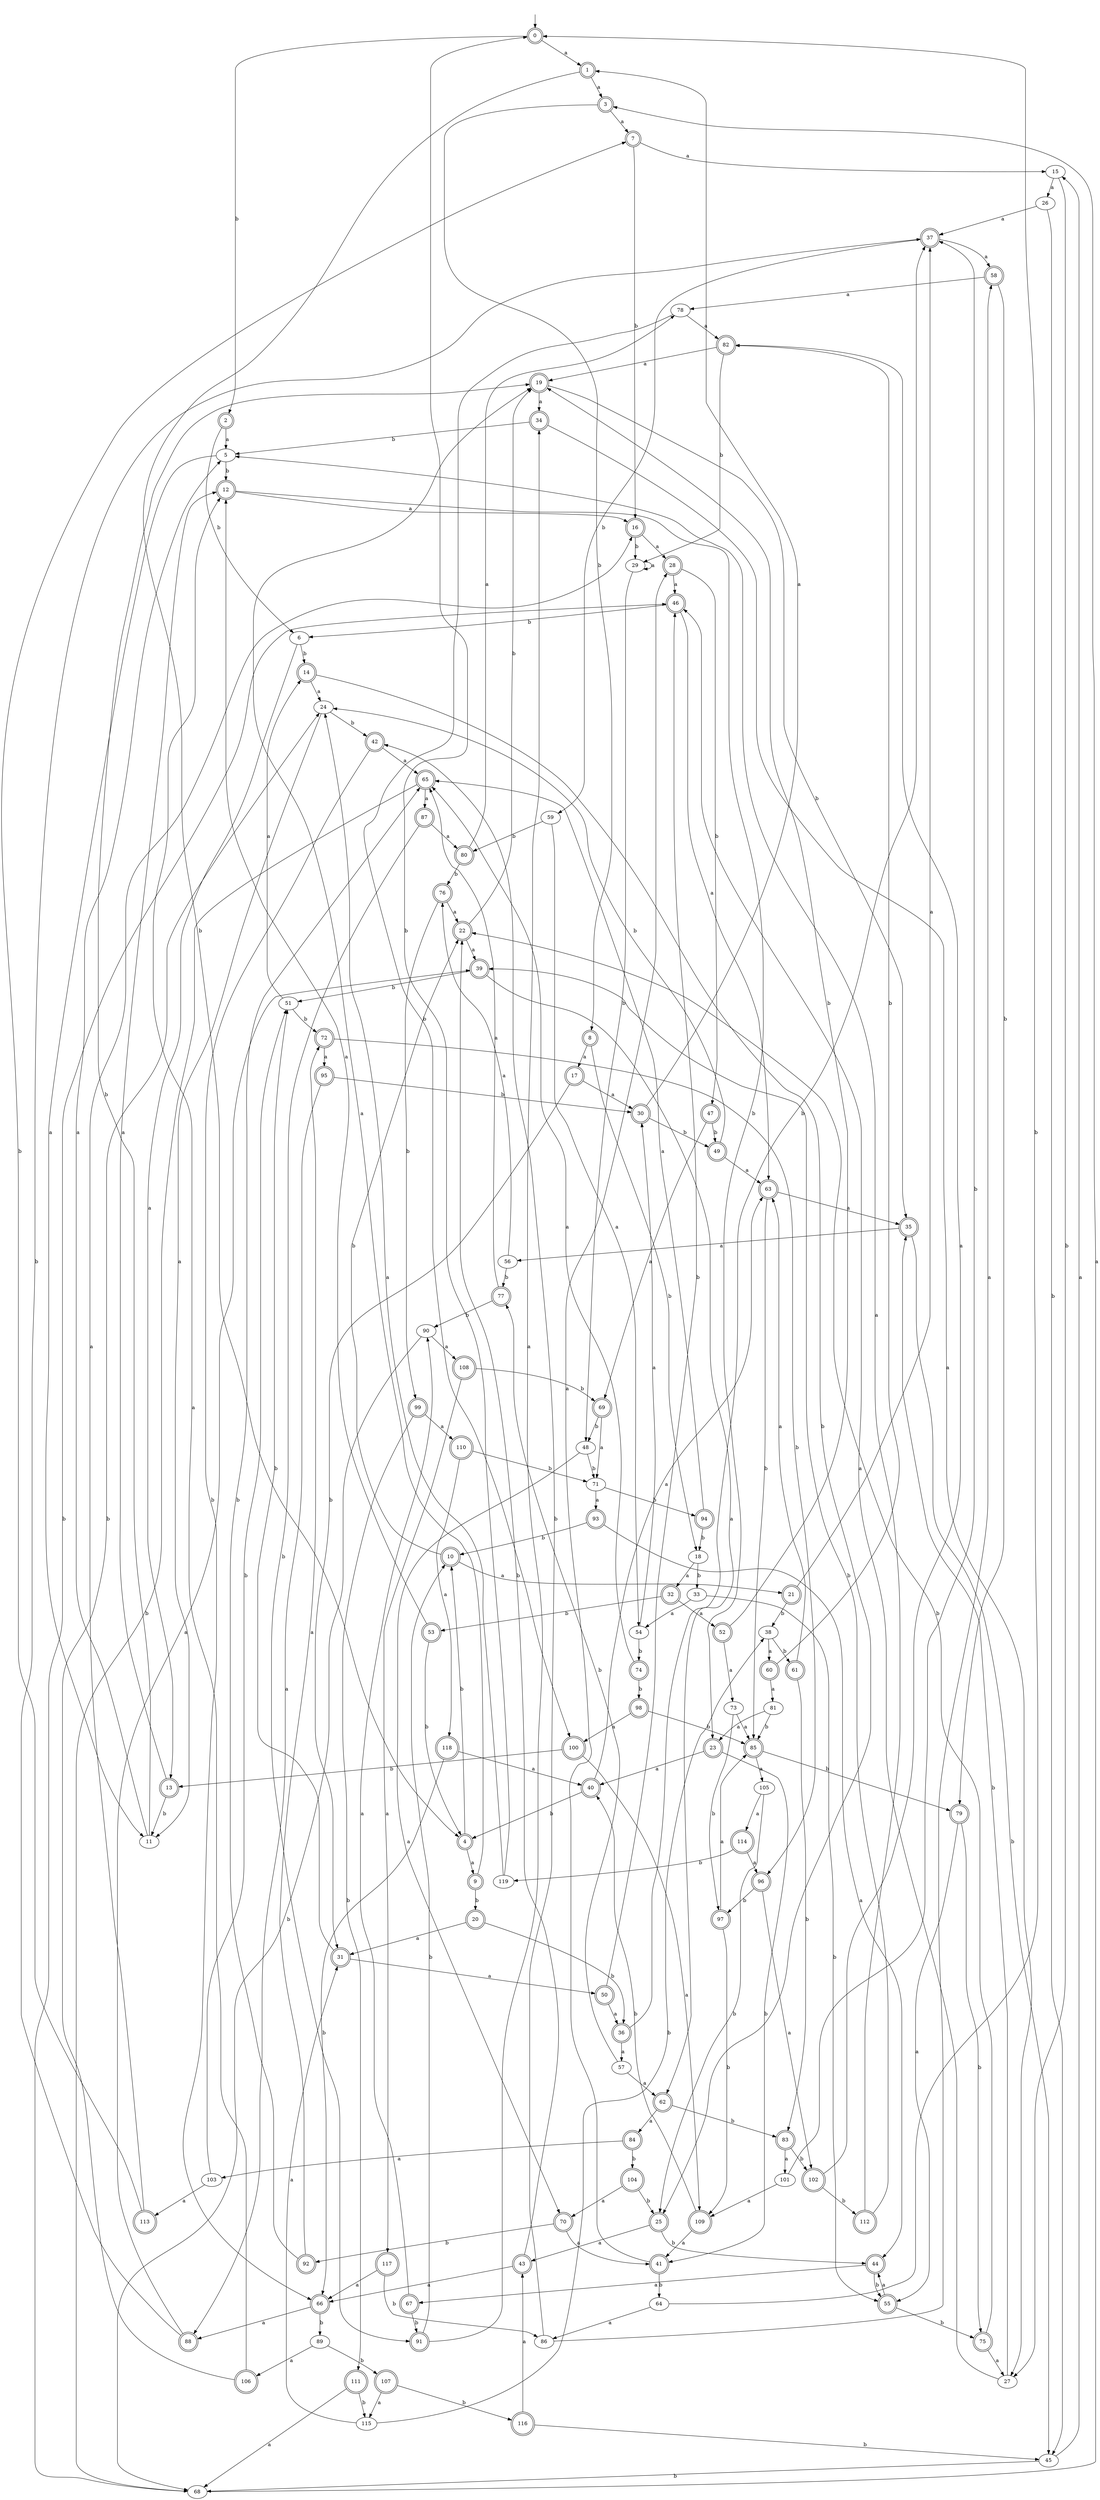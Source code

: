 digraph RandomDFA {
  __start0 [label="", shape=none];
  __start0 -> 0 [label=""];
  0 [shape=circle] [shape=doublecircle]
  0 -> 1 [label="a"]
  0 -> 2 [label="b"]
  1 [shape=doublecircle]
  1 -> 3 [label="a"]
  1 -> 4 [label="b"]
  2 [shape=doublecircle]
  2 -> 5 [label="a"]
  2 -> 6 [label="b"]
  3 [shape=doublecircle]
  3 -> 7 [label="a"]
  3 -> 8 [label="b"]
  4 [shape=doublecircle]
  4 -> 9 [label="a"]
  4 -> 10 [label="b"]
  5
  5 -> 11 [label="a"]
  5 -> 12 [label="b"]
  6
  6 -> 13 [label="a"]
  6 -> 14 [label="b"]
  7 [shape=doublecircle]
  7 -> 15 [label="a"]
  7 -> 16 [label="b"]
  8 [shape=doublecircle]
  8 -> 17 [label="a"]
  8 -> 18 [label="b"]
  9 [shape=doublecircle]
  9 -> 19 [label="a"]
  9 -> 20 [label="b"]
  10 [shape=doublecircle]
  10 -> 21 [label="a"]
  10 -> 22 [label="b"]
  11
  11 -> 5 [label="a"]
  11 -> 19 [label="b"]
  12 [shape=doublecircle]
  12 -> 16 [label="a"]
  12 -> 23 [label="b"]
  13 [shape=doublecircle]
  13 -> 12 [label="a"]
  13 -> 11 [label="b"]
  14 [shape=doublecircle]
  14 -> 24 [label="a"]
  14 -> 25 [label="b"]
  15
  15 -> 26 [label="a"]
  15 -> 27 [label="b"]
  16 [shape=doublecircle]
  16 -> 28 [label="a"]
  16 -> 29 [label="b"]
  17 [shape=doublecircle]
  17 -> 30 [label="a"]
  17 -> 31 [label="b"]
  18
  18 -> 32 [label="a"]
  18 -> 33 [label="b"]
  19 [shape=doublecircle]
  19 -> 34 [label="a"]
  19 -> 35 [label="b"]
  20 [shape=doublecircle]
  20 -> 31 [label="a"]
  20 -> 36 [label="b"]
  21 [shape=doublecircle]
  21 -> 37 [label="a"]
  21 -> 38 [label="b"]
  22 [shape=doublecircle]
  22 -> 39 [label="a"]
  22 -> 19 [label="b"]
  23 [shape=doublecircle]
  23 -> 40 [label="a"]
  23 -> 41 [label="b"]
  24
  24 -> 11 [label="a"]
  24 -> 42 [label="b"]
  25 [shape=doublecircle]
  25 -> 43 [label="a"]
  25 -> 44 [label="b"]
  26
  26 -> 37 [label="a"]
  26 -> 45 [label="b"]
  27
  27 -> 46 [label="a"]
  27 -> 35 [label="b"]
  28 [shape=doublecircle]
  28 -> 46 [label="a"]
  28 -> 47 [label="b"]
  29
  29 -> 29 [label="a"]
  29 -> 48 [label="b"]
  30 [shape=doublecircle]
  30 -> 1 [label="a"]
  30 -> 49 [label="b"]
  31 [shape=doublecircle]
  31 -> 50 [label="a"]
  31 -> 51 [label="b"]
  32 [shape=doublecircle]
  32 -> 52 [label="a"]
  32 -> 53 [label="b"]
  33
  33 -> 54 [label="a"]
  33 -> 55 [label="b"]
  34 [shape=doublecircle]
  34 -> 27 [label="a"]
  34 -> 5 [label="b"]
  35 [shape=doublecircle]
  35 -> 56 [label="a"]
  35 -> 45 [label="b"]
  36 [shape=doublecircle]
  36 -> 57 [label="a"]
  36 -> 37 [label="b"]
  37 [shape=doublecircle]
  37 -> 58 [label="a"]
  37 -> 59 [label="b"]
  38
  38 -> 60 [label="a"]
  38 -> 61 [label="b"]
  39 [shape=doublecircle]
  39 -> 62 [label="a"]
  39 -> 51 [label="b"]
  40 [shape=doublecircle]
  40 -> 63 [label="a"]
  40 -> 4 [label="b"]
  41 [shape=doublecircle]
  41 -> 28 [label="a"]
  41 -> 64 [label="b"]
  42 [shape=doublecircle]
  42 -> 65 [label="a"]
  42 -> 66 [label="b"]
  43 [shape=doublecircle]
  43 -> 66 [label="a"]
  43 -> 22 [label="b"]
  44 [shape=doublecircle]
  44 -> 67 [label="a"]
  44 -> 55 [label="b"]
  45
  45 -> 15 [label="a"]
  45 -> 68 [label="b"]
  46 [shape=doublecircle]
  46 -> 63 [label="a"]
  46 -> 6 [label="b"]
  47 [shape=doublecircle]
  47 -> 69 [label="a"]
  47 -> 49 [label="b"]
  48
  48 -> 70 [label="a"]
  48 -> 71 [label="b"]
  49 [shape=doublecircle]
  49 -> 63 [label="a"]
  49 -> 24 [label="b"]
  50 [shape=doublecircle]
  50 -> 36 [label="a"]
  50 -> 46 [label="b"]
  51
  51 -> 14 [label="a"]
  51 -> 72 [label="b"]
  52 [shape=doublecircle]
  52 -> 73 [label="a"]
  52 -> 19 [label="b"]
  53 [shape=doublecircle]
  53 -> 12 [label="a"]
  53 -> 4 [label="b"]
  54
  54 -> 30 [label="a"]
  54 -> 74 [label="b"]
  55 [shape=doublecircle]
  55 -> 44 [label="a"]
  55 -> 75 [label="b"]
  56
  56 -> 76 [label="a"]
  56 -> 77 [label="b"]
  57
  57 -> 62 [label="a"]
  57 -> 77 [label="b"]
  58 [shape=doublecircle]
  58 -> 78 [label="a"]
  58 -> 79 [label="b"]
  59
  59 -> 54 [label="a"]
  59 -> 80 [label="b"]
  60 [shape=doublecircle]
  60 -> 81 [label="a"]
  60 -> 82 [label="b"]
  61 [shape=doublecircle]
  61 -> 63 [label="a"]
  61 -> 83 [label="b"]
  62 [shape=doublecircle]
  62 -> 84 [label="a"]
  62 -> 83 [label="b"]
  63 [shape=doublecircle]
  63 -> 35 [label="a"]
  63 -> 85 [label="b"]
  64
  64 -> 86 [label="a"]
  64 -> 0 [label="b"]
  65 [shape=doublecircle]
  65 -> 87 [label="a"]
  65 -> 68 [label="b"]
  66 [shape=doublecircle]
  66 -> 88 [label="a"]
  66 -> 89 [label="b"]
  67 [shape=doublecircle]
  67 -> 90 [label="a"]
  67 -> 91 [label="b"]
  68
  68 -> 3 [label="a"]
  68 -> 46 [label="b"]
  69 [shape=doublecircle]
  69 -> 71 [label="a"]
  69 -> 48 [label="b"]
  70 [shape=doublecircle]
  70 -> 41 [label="a"]
  70 -> 92 [label="b"]
  71
  71 -> 93 [label="a"]
  71 -> 94 [label="b"]
  72 [shape=doublecircle]
  72 -> 95 [label="a"]
  72 -> 96 [label="b"]
  73
  73 -> 85 [label="a"]
  73 -> 97 [label="b"]
  74 [shape=doublecircle]
  74 -> 65 [label="a"]
  74 -> 98 [label="b"]
  75 [shape=doublecircle]
  75 -> 27 [label="a"]
  75 -> 22 [label="b"]
  76 [shape=doublecircle]
  76 -> 22 [label="a"]
  76 -> 99 [label="b"]
  77 [shape=doublecircle]
  77 -> 65 [label="a"]
  77 -> 90 [label="b"]
  78
  78 -> 82 [label="a"]
  78 -> 100 [label="b"]
  79 [shape=doublecircle]
  79 -> 55 [label="a"]
  79 -> 75 [label="b"]
  80 [shape=doublecircle]
  80 -> 78 [label="a"]
  80 -> 76 [label="b"]
  81
  81 -> 23 [label="a"]
  81 -> 85 [label="b"]
  82 [shape=doublecircle]
  82 -> 19 [label="a"]
  82 -> 29 [label="b"]
  83 [shape=doublecircle]
  83 -> 101 [label="a"]
  83 -> 102 [label="b"]
  84 [shape=doublecircle]
  84 -> 103 [label="a"]
  84 -> 104 [label="b"]
  85 [shape=doublecircle]
  85 -> 105 [label="a"]
  85 -> 79 [label="b"]
  86
  86 -> 58 [label="a"]
  86 -> 42 [label="b"]
  87 [shape=doublecircle]
  87 -> 80 [label="a"]
  87 -> 91 [label="b"]
  88 [shape=doublecircle]
  88 -> 39 [label="a"]
  88 -> 37 [label="b"]
  89
  89 -> 106 [label="a"]
  89 -> 107 [label="b"]
  90
  90 -> 108 [label="a"]
  90 -> 68 [label="b"]
  91 [shape=doublecircle]
  91 -> 34 [label="a"]
  91 -> 10 [label="b"]
  92 [shape=doublecircle]
  92 -> 72 [label="a"]
  92 -> 65 [label="b"]
  93 [shape=doublecircle]
  93 -> 44 [label="a"]
  93 -> 10 [label="b"]
  94 [shape=doublecircle]
  94 -> 65 [label="a"]
  94 -> 18 [label="b"]
  95 [shape=doublecircle]
  95 -> 88 [label="a"]
  95 -> 30 [label="b"]
  96 [shape=doublecircle]
  96 -> 102 [label="a"]
  96 -> 97 [label="b"]
  97 [shape=doublecircle]
  97 -> 85 [label="a"]
  97 -> 109 [label="b"]
  98 [shape=doublecircle]
  98 -> 100 [label="a"]
  98 -> 85 [label="b"]
  99 [shape=doublecircle]
  99 -> 110 [label="a"]
  99 -> 111 [label="b"]
  100 [shape=doublecircle]
  100 -> 109 [label="a"]
  100 -> 13 [label="b"]
  101
  101 -> 109 [label="a"]
  101 -> 37 [label="b"]
  102 [shape=doublecircle]
  102 -> 82 [label="a"]
  102 -> 112 [label="b"]
  103
  103 -> 113 [label="a"]
  103 -> 51 [label="b"]
  104 [shape=doublecircle]
  104 -> 70 [label="a"]
  104 -> 25 [label="b"]
  105
  105 -> 114 [label="a"]
  105 -> 25 [label="b"]
  106 [shape=doublecircle]
  106 -> 12 [label="a"]
  106 -> 24 [label="b"]
  107 [shape=doublecircle]
  107 -> 115 [label="a"]
  107 -> 116 [label="b"]
  108 [shape=doublecircle]
  108 -> 117 [label="a"]
  108 -> 69 [label="b"]
  109 [shape=doublecircle]
  109 -> 41 [label="a"]
  109 -> 40 [label="b"]
  110 [shape=doublecircle]
  110 -> 118 [label="a"]
  110 -> 71 [label="b"]
  111 [shape=doublecircle]
  111 -> 68 [label="a"]
  111 -> 115 [label="b"]
  112 [shape=doublecircle]
  112 -> 5 [label="a"]
  112 -> 39 [label="b"]
  113 [shape=doublecircle]
  113 -> 16 [label="a"]
  113 -> 7 [label="b"]
  114 [shape=doublecircle]
  114 -> 96 [label="a"]
  114 -> 119 [label="b"]
  115
  115 -> 31 [label="a"]
  115 -> 38 [label="b"]
  116 [shape=doublecircle]
  116 -> 43 [label="a"]
  116 -> 45 [label="b"]
  117 [shape=doublecircle]
  117 -> 66 [label="a"]
  117 -> 86 [label="b"]
  118 [shape=doublecircle]
  118 -> 40 [label="a"]
  118 -> 66 [label="b"]
  119
  119 -> 24 [label="a"]
  119 -> 0 [label="b"]
}
